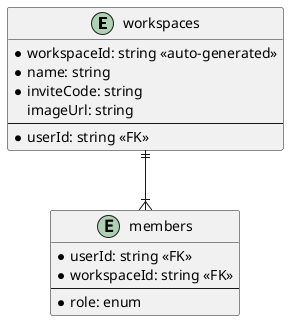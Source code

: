 @startuml database

entity workspaces {
    * workspaceId: string <<auto-generated>>
    * name: string
    * inviteCode: string
    imageUrl: string
    ---
    * userId: string <<FK>>
}

entity members {
    * userId: string <<FK>>
    * workspaceId: string <<FK>>
    ---
    * role: enum
}

workspaces ||--|{ members

@enduml